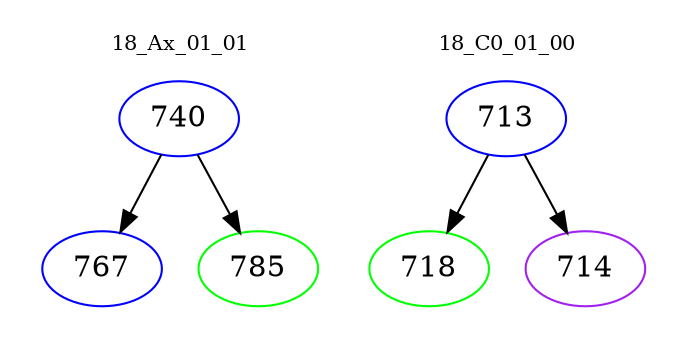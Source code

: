 digraph{
subgraph cluster_0 {
color = white
label = "18_Ax_01_01";
fontsize=10;
T0_740 [label="740", color="blue"]
T0_740 -> T0_767 [color="black"]
T0_767 [label="767", color="blue"]
T0_740 -> T0_785 [color="black"]
T0_785 [label="785", color="green"]
}
subgraph cluster_1 {
color = white
label = "18_C0_01_00";
fontsize=10;
T1_713 [label="713", color="blue"]
T1_713 -> T1_718 [color="black"]
T1_718 [label="718", color="green"]
T1_713 -> T1_714 [color="black"]
T1_714 [label="714", color="purple"]
}
}
